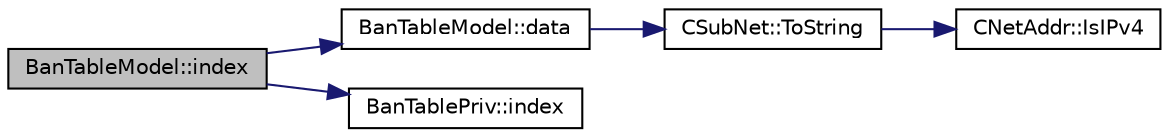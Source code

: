 digraph "BanTableModel::index"
{
  edge [fontname="Helvetica",fontsize="10",labelfontname="Helvetica",labelfontsize="10"];
  node [fontname="Helvetica",fontsize="10",shape=record];
  rankdir="LR";
  Node17 [label="BanTableModel::index",height=0.2,width=0.4,color="black", fillcolor="grey75", style="filled", fontcolor="black"];
  Node17 -> Node18 [color="midnightblue",fontsize="10",style="solid",fontname="Helvetica"];
  Node18 [label="BanTableModel::data",height=0.2,width=0.4,color="black", fillcolor="white", style="filled",URL="$d7/d4f/class_ban_table_model.html#a1f38cbdde8831de9156635e2f62ad5f8"];
  Node18 -> Node19 [color="midnightblue",fontsize="10",style="solid",fontname="Helvetica"];
  Node19 [label="CSubNet::ToString",height=0.2,width=0.4,color="black", fillcolor="white", style="filled",URL="$d9/d87/class_c_sub_net.html#a91cabfec6c5056fe8f8b477334563880"];
  Node19 -> Node20 [color="midnightblue",fontsize="10",style="solid",fontname="Helvetica"];
  Node20 [label="CNetAddr::IsIPv4",height=0.2,width=0.4,color="black", fillcolor="white", style="filled",URL="$d3/dc3/class_c_net_addr.html#a7021b79e9a33c342b68db09dbb6c2293"];
  Node17 -> Node21 [color="midnightblue",fontsize="10",style="solid",fontname="Helvetica"];
  Node21 [label="BanTablePriv::index",height=0.2,width=0.4,color="black", fillcolor="white", style="filled",URL="$d6/d05/class_ban_table_priv.html#aa97aa551d0d798e5b4b023054a979754"];
}

